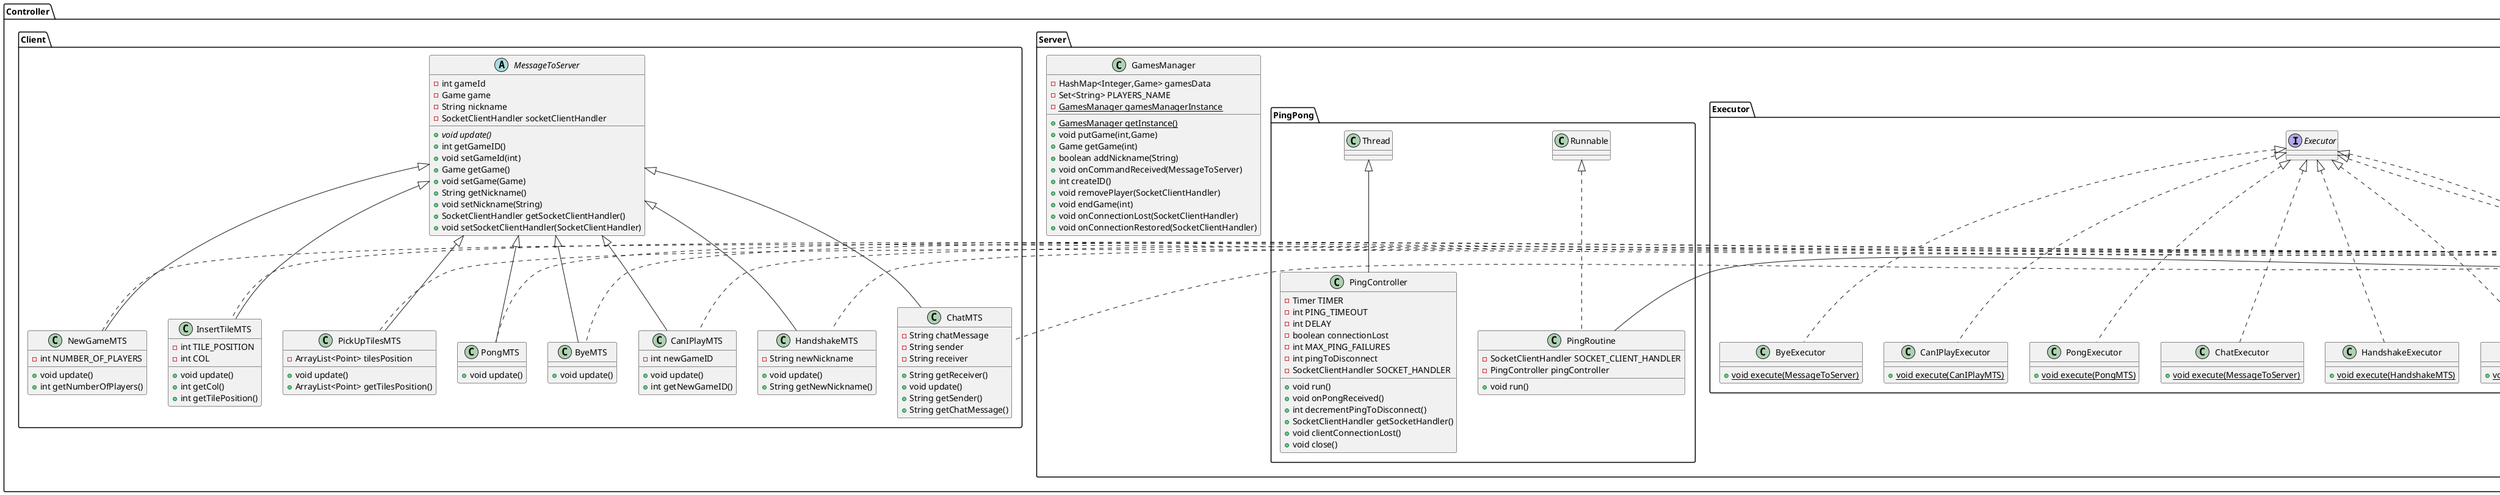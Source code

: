 @startuml
class Controller.Server.Executor.HandshakeExecutor {
+ {static} void execute(HandshakeMTS)
}
class Controller.Server.Executor.ConnectionRestoredExecutor {
+ {static} void execute(Game,String)
}
class Controller.Server.Executor.PickupTilesExecutor {
+ {static} void execute(MessageToServer)
}
class Controller.Server.Executor.NewGameExecutor {
+ {static} void execute(NewGameMTS)
}
class Controller.Client.ByeMTS {
+ void update()
}
abstract class Controller.Client.MessageToServer {
- int gameId
- Game game
- String nickname
- SocketClientHandler socketClientHandler
+ {abstract}void update()
+ int getGameID()
+ void setGameId(int)
+ Game getGame()
+ void setGame(Game)
+ String getNickname()
+ void setNickname(String)
+ SocketClientHandler getSocketClientHandler()
+ void setSocketClientHandler(SocketClientHandler)
}
class Controller.Server.GamesManager {
- HashMap<Integer,Game> gamesData
- Set<String> PLAYERS_NAME
- {static} GamesManager gamesManagerInstance
+ {static} GamesManager getInstance()
+ void putGame(int,Game)
+ Game getGame(int)
+ boolean addNickname(String)
+ void onCommandReceived(MessageToServer)
+ int createID()
+ void removePlayer(SocketClientHandler)
+ void endGame(int)
+ void onConnectionLost(SocketClientHandler)
+ void onConnectionRestored(SocketClientHandler)
}
class Controller.Server.Executor.InsertTilesExecutor {
+ {static} void execute(InsertTileMTS)
}
interface Controller.Server.Executor.Executor {
}
class Controller.Server.Executor.ByeExecutor {
+ {static} void execute(MessageToServer)
}
class Controller.Client.CanIPlayMTS {
- int newGameID
+ void update()
+ int getNewGameID()
}
class Controller.Client.HandshakeMTS {
- String newNickname
+ void update()
+ String getNewNickname()
}
class Controller.Client.ChatMTS {
- String chatMessage
- String sender
- String receiver
+ String getReceiver()
+ void update()
+ String getSender()
+ String getChatMessage()
}
class Controller.Client.NewGameMTS {
- int NUMBER_OF_PLAYERS
+ void update()
+ int getNumberOfPlayers()
}
class Controller.Client.InsertTileMTS {
- int TILE_POSITION
- int COL
+ void update()
+ int getCol()
+ int getTilePosition()
}
class Controller.Server.PingPong.PingController {
- Timer TIMER
- int PING_TIMEOUT
- int DELAY
- boolean connectionLost
- int MAX_PING_FAILURES
- int pingToDisconnect
- SocketClientHandler SOCKET_HANDLER
+ void run()
+ void onPongReceived()
+ int decrementPingToDisconnect()
+ SocketClientHandler getSocketHandler()
+ void clientConnectionLost()
+ void close()
}
class Controller.Server.PingPong.PingRoutine {
- SocketClientHandler SOCKET_CLIENT_HANDLER
- PingController pingController
+ void run()
}
class Controller.Server.Executor.CanIPlayExecutor {
+ {static} void execute(CanIPlayMTS)
}
class Controller.Server.Executor.PongExecutor {
+ {static} void execute(PongMTS)
}
class Controller.Server.Executor.ChatExecutor {
+ {static} void execute(MessageToServer)
}
class Controller.Client.PickUpTilesMTS {
- ArrayList<Point> tilesPosition
+ void update()
+ ArrayList<Point> getTilesPosition()
}
class Controller.Client.PongMTS {
+ void update()
}


Controller.Server.Executor.Executor <|.. Controller.Server.Executor.HandshakeExecutor
Controller.Server.Executor.Executor <|.. Controller.Server.Executor.PickupTilesExecutor
Controller.Server.Executor.Executor <|.. Controller.Server.Executor.NewGameExecutor
java.io.Serializable <|.. Controller.Client.ByeMTS
Controller.Client.MessageToServer <|-- Controller.Client.ByeMTS
Controller.Server.Executor.Executor <|.. Controller.Server.Executor.InsertTilesExecutor
Controller.Server.Executor.Executor <|.. Controller.Server.Executor.ByeExecutor
java.io.Serializable <|.. Controller.Client.CanIPlayMTS
Controller.Client.MessageToServer <|-- Controller.Client.CanIPlayMTS
java.io.Serializable <|.. Controller.Client.HandshakeMTS
Controller.Client.MessageToServer <|-- Controller.Client.HandshakeMTS
java.io.Serializable <|.. Controller.Client.ChatMTS
Controller.Client.MessageToServer <|-- Controller.Client.ChatMTS
java.io.Serializable <|.. Controller.Client.NewGameMTS
Controller.Client.MessageToServer <|-- Controller.Client.NewGameMTS
java.io.Serializable <|.. Controller.Client.InsertTileMTS
Controller.Client.MessageToServer <|-- Controller.Client.InsertTileMTS
Controller.Server.PingPong.Thread <|-- Controller.Server.PingPong.PingController
Controller.Server.PingPong.Runnable <|.. Controller.Server.PingPong.PingRoutine
java.util.TimerTask <|-- Controller.Server.PingPong.PingRoutine
Controller.Server.Executor.Executor <|.. Controller.Server.Executor.CanIPlayExecutor
Controller.Server.Executor.Executor <|.. Controller.Server.Executor.PongExecutor
Controller.Server.Executor.Executor <|.. Controller.Server.Executor.ChatExecutor
java.io.Serializable <|.. Controller.Client.PickUpTilesMTS
Controller.Client.MessageToServer <|-- Controller.Client.PickUpTilesMTS
java.io.Serializable <|.. Controller.Client.PongMTS
Controller.Client.MessageToServer <|-- Controller.Client.PongMTS
@enduml